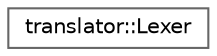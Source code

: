 digraph "Graphical Class Hierarchy"
{
 // INTERACTIVE_SVG=YES
 // LATEX_PDF_SIZE
  bgcolor="transparent";
  edge [fontname=Helvetica,fontsize=10,labelfontname=Helvetica,labelfontsize=10];
  node [fontname=Helvetica,fontsize=10,shape=box,height=0.2,width=0.4];
  rankdir="LR";
  Node0 [id="Node000000",label="translator::Lexer",height=0.2,width=0.4,color="grey40", fillcolor="white", style="filled",URL="$classtranslator_1_1_lexer.html",tooltip=" "];
}
